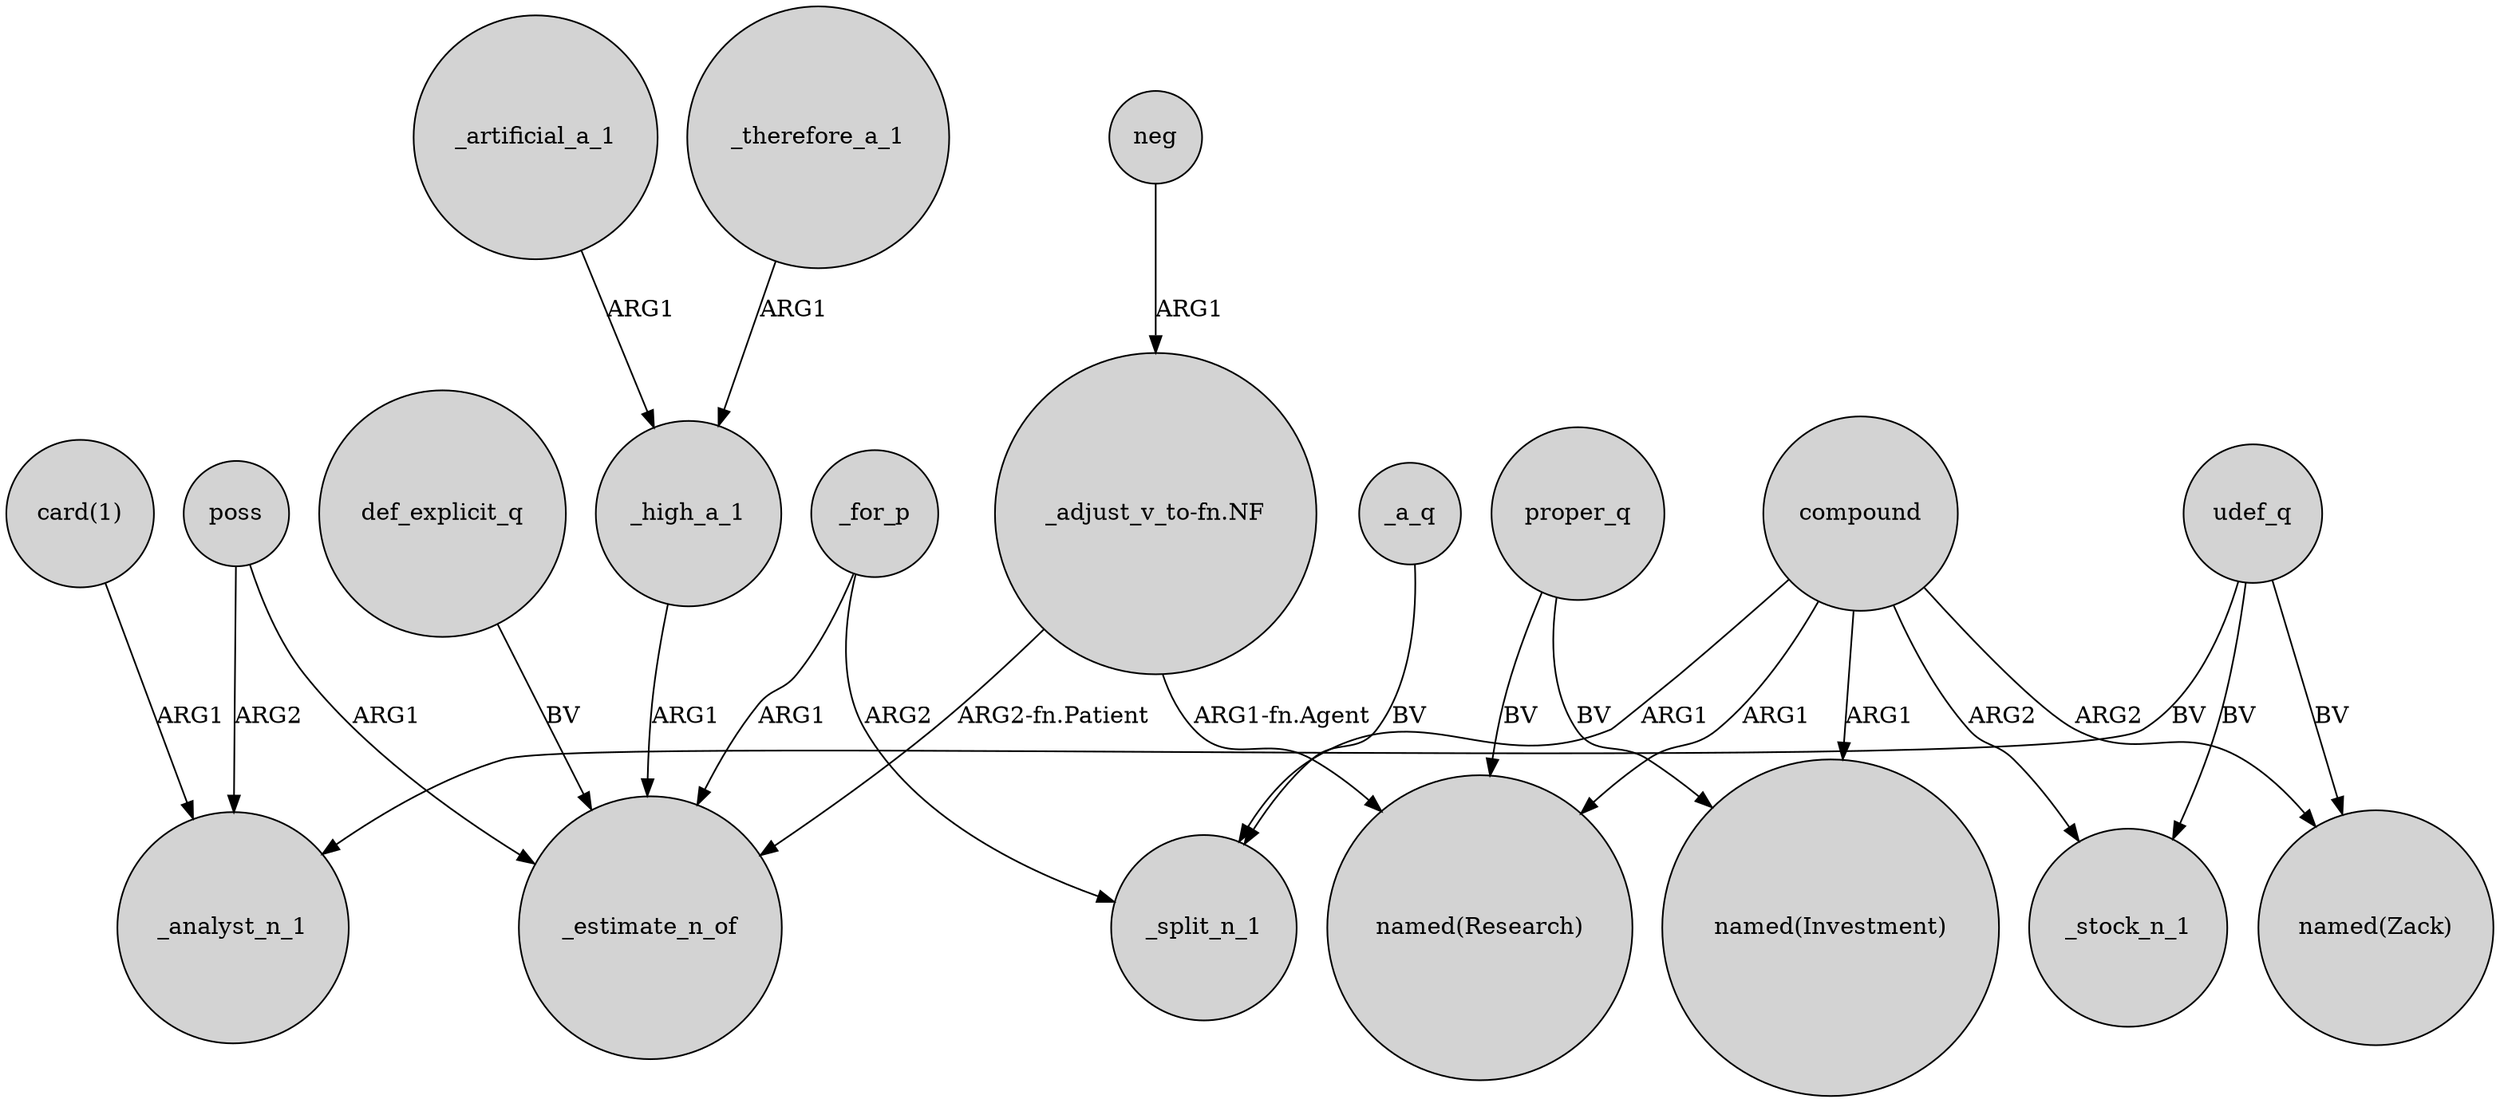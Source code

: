 digraph {
	node [shape=circle style=filled]
	"card(1)" -> _analyst_n_1 [label=ARG1]
	_for_p -> _split_n_1 [label=ARG2]
	_high_a_1 -> _estimate_n_of [label=ARG1]
	poss -> _estimate_n_of [label=ARG1]
	compound -> _split_n_1 [label=ARG1]
	_a_q -> _split_n_1 [label=BV]
	"_adjust_v_to-fn.NF" -> "named(Research)" [label="ARG1-fn.Agent"]
	_therefore_a_1 -> _high_a_1 [label=ARG1]
	"_adjust_v_to-fn.NF" -> _estimate_n_of [label="ARG2-fn.Patient"]
	compound -> _stock_n_1 [label=ARG2]
	_for_p -> _estimate_n_of [label=ARG1]
	udef_q -> _stock_n_1 [label=BV]
	_artificial_a_1 -> _high_a_1 [label=ARG1]
	poss -> _analyst_n_1 [label=ARG2]
	neg -> "_adjust_v_to-fn.NF" [label=ARG1]
	proper_q -> "named(Research)" [label=BV]
	udef_q -> "named(Zack)" [label=BV]
	compound -> "named(Research)" [label=ARG1]
	compound -> "named(Investment)" [label=ARG1]
	def_explicit_q -> _estimate_n_of [label=BV]
	compound -> "named(Zack)" [label=ARG2]
	proper_q -> "named(Investment)" [label=BV]
	udef_q -> _analyst_n_1 [label=BV]
}
